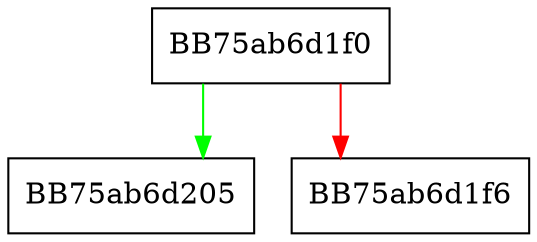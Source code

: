 digraph GetSqlLiteQuery {
  node [shape="box"];
  graph [splines=ortho];
  BB75ab6d1f0 -> BB75ab6d205 [color="green"];
  BB75ab6d1f0 -> BB75ab6d1f6 [color="red"];
}